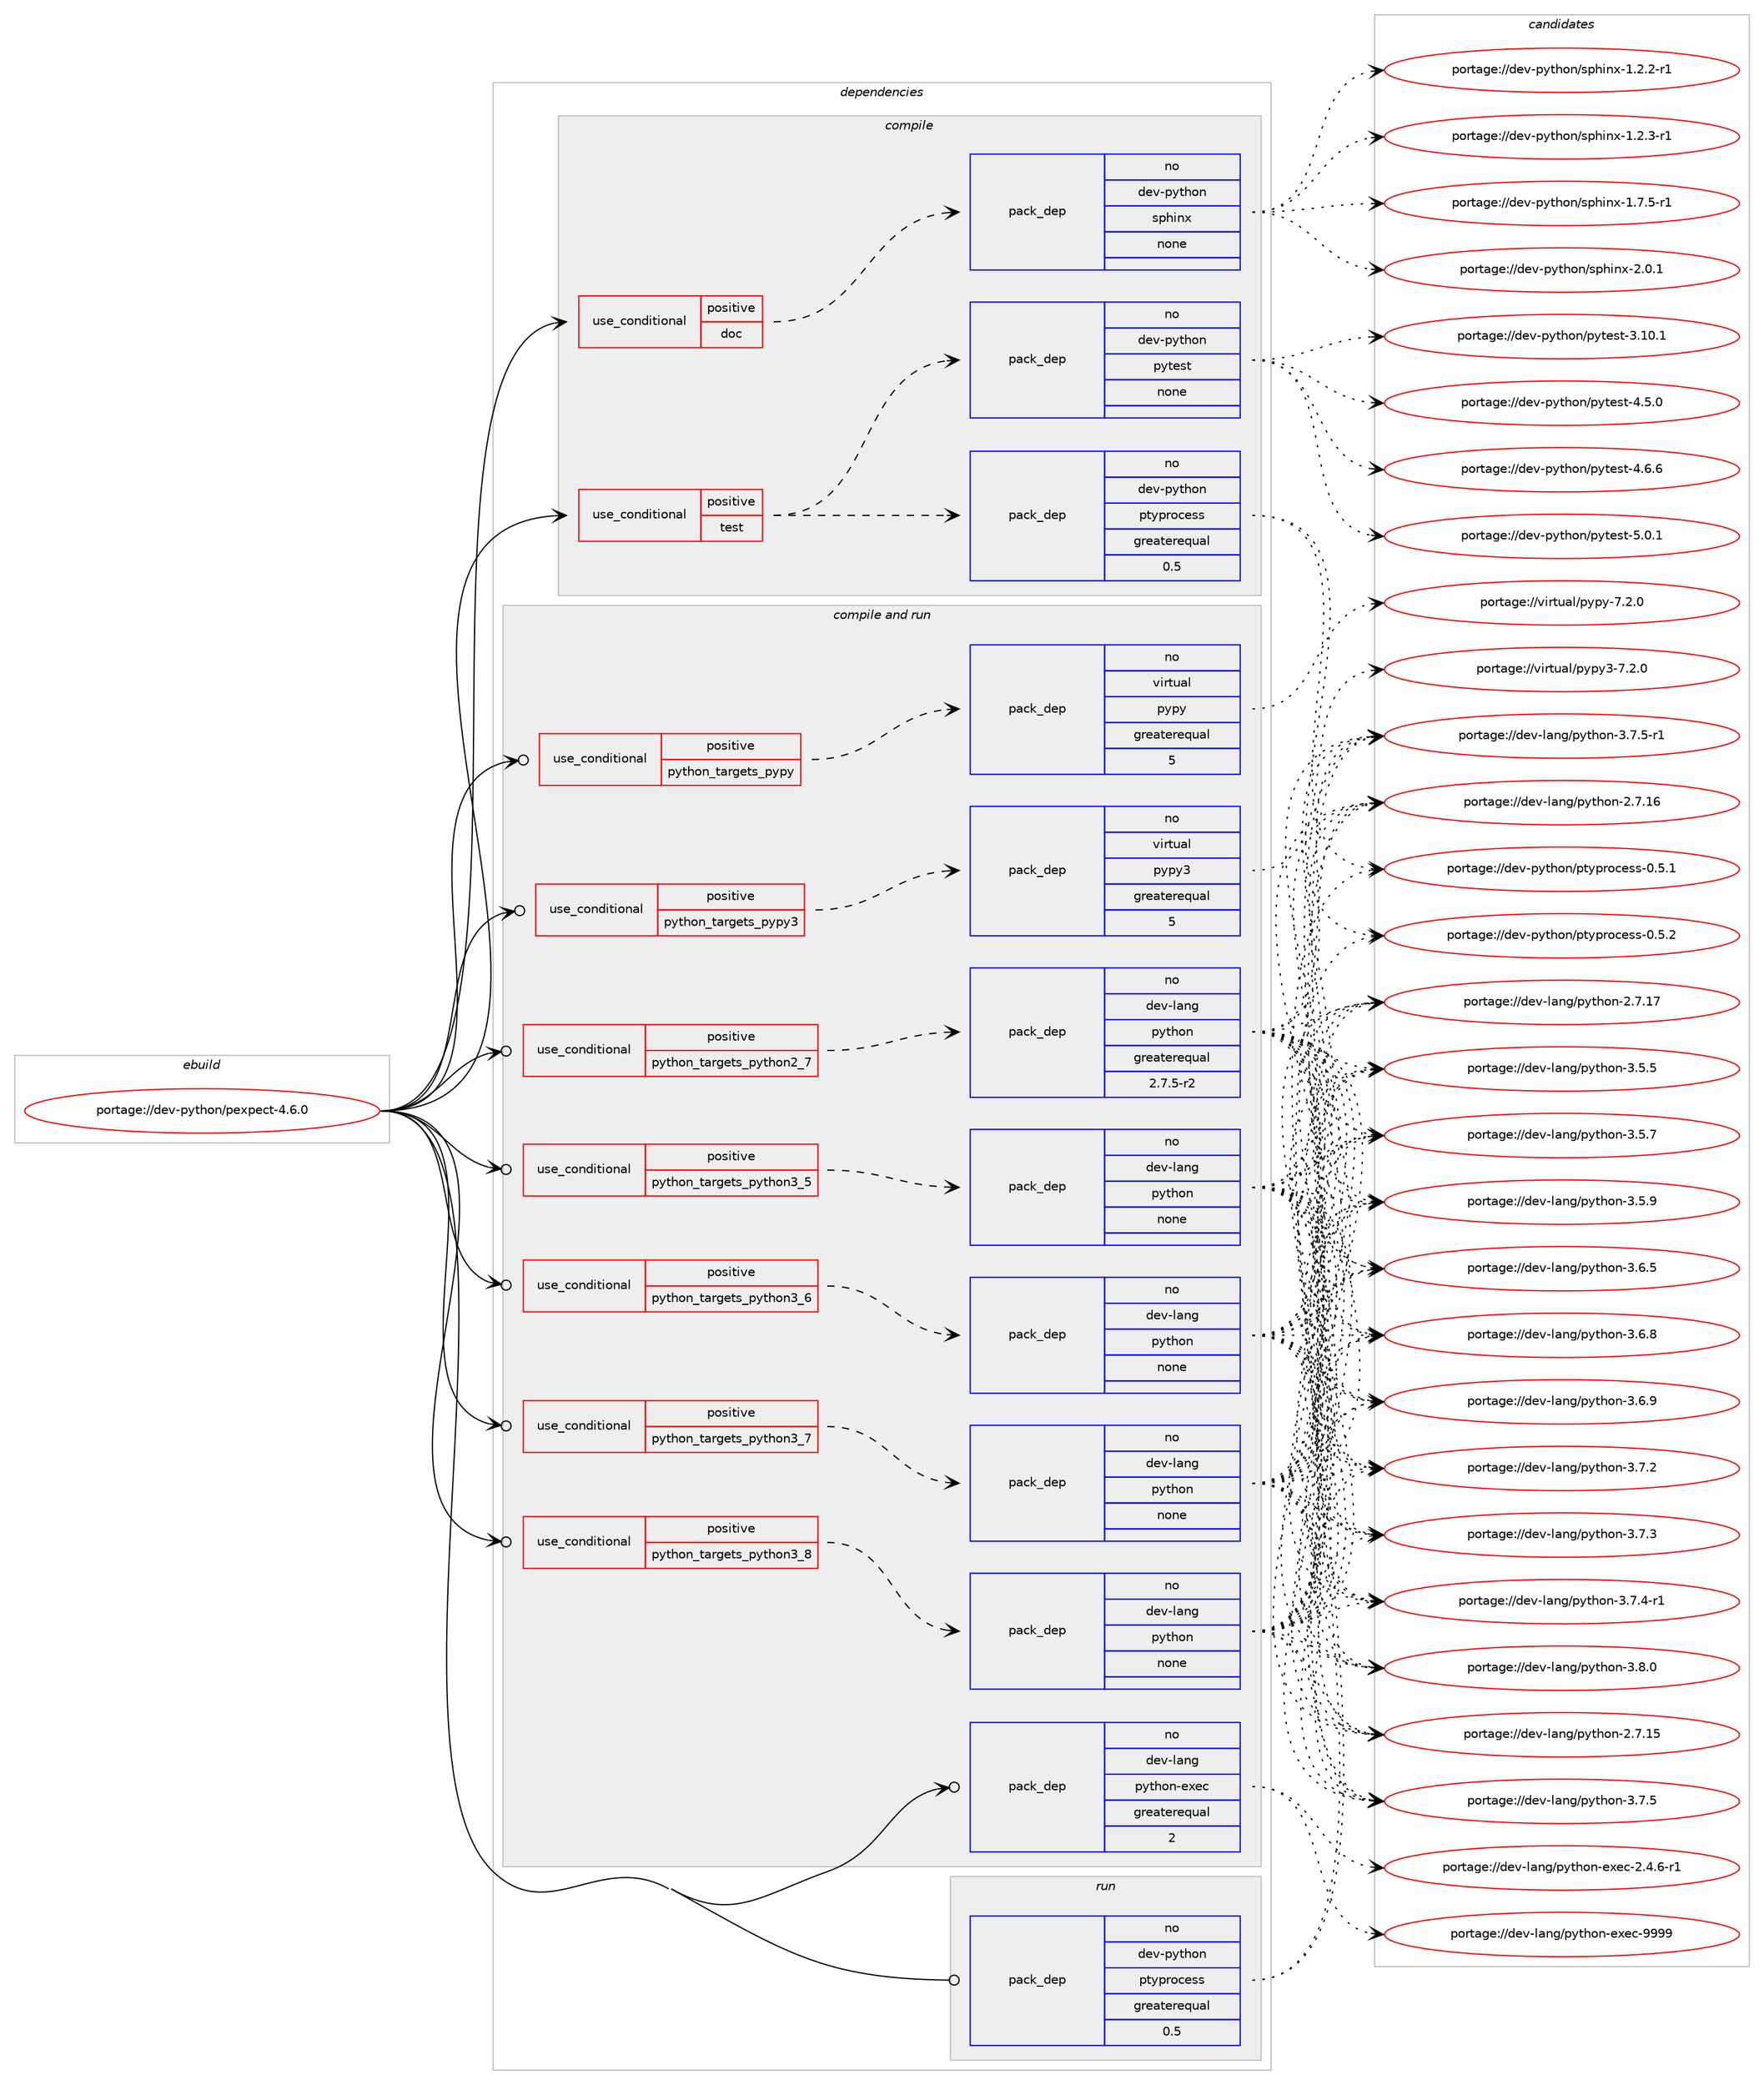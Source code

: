 digraph prolog {

# *************
# Graph options
# *************

newrank=true;
concentrate=true;
compound=true;
graph [rankdir=LR,fontname=Helvetica,fontsize=10,ranksep=1.5];#, ranksep=2.5, nodesep=0.2];
edge  [arrowhead=vee];
node  [fontname=Helvetica,fontsize=10];

# **********
# The ebuild
# **********

subgraph cluster_leftcol {
color=gray;
rank=same;
label=<<i>ebuild</i>>;
id [label="portage://dev-python/pexpect-4.6.0", color=red, width=4, href="../dev-python/pexpect-4.6.0.svg"];
}

# ****************
# The dependencies
# ****************

subgraph cluster_midcol {
color=gray;
label=<<i>dependencies</i>>;
subgraph cluster_compile {
fillcolor="#eeeeee";
style=filled;
label=<<i>compile</i>>;
subgraph cond33686 {
dependency156638 [label=<<TABLE BORDER="0" CELLBORDER="1" CELLSPACING="0" CELLPADDING="4"><TR><TD ROWSPAN="3" CELLPADDING="10">use_conditional</TD></TR><TR><TD>positive</TD></TR><TR><TD>doc</TD></TR></TABLE>>, shape=none, color=red];
subgraph pack119591 {
dependency156639 [label=<<TABLE BORDER="0" CELLBORDER="1" CELLSPACING="0" CELLPADDING="4" WIDTH="220"><TR><TD ROWSPAN="6" CELLPADDING="30">pack_dep</TD></TR><TR><TD WIDTH="110">no</TD></TR><TR><TD>dev-python</TD></TR><TR><TD>sphinx</TD></TR><TR><TD>none</TD></TR><TR><TD></TD></TR></TABLE>>, shape=none, color=blue];
}
dependency156638:e -> dependency156639:w [weight=20,style="dashed",arrowhead="vee"];
}
id:e -> dependency156638:w [weight=20,style="solid",arrowhead="vee"];
subgraph cond33687 {
dependency156640 [label=<<TABLE BORDER="0" CELLBORDER="1" CELLSPACING="0" CELLPADDING="4"><TR><TD ROWSPAN="3" CELLPADDING="10">use_conditional</TD></TR><TR><TD>positive</TD></TR><TR><TD>test</TD></TR></TABLE>>, shape=none, color=red];
subgraph pack119592 {
dependency156641 [label=<<TABLE BORDER="0" CELLBORDER="1" CELLSPACING="0" CELLPADDING="4" WIDTH="220"><TR><TD ROWSPAN="6" CELLPADDING="30">pack_dep</TD></TR><TR><TD WIDTH="110">no</TD></TR><TR><TD>dev-python</TD></TR><TR><TD>pytest</TD></TR><TR><TD>none</TD></TR><TR><TD></TD></TR></TABLE>>, shape=none, color=blue];
}
dependency156640:e -> dependency156641:w [weight=20,style="dashed",arrowhead="vee"];
subgraph pack119593 {
dependency156642 [label=<<TABLE BORDER="0" CELLBORDER="1" CELLSPACING="0" CELLPADDING="4" WIDTH="220"><TR><TD ROWSPAN="6" CELLPADDING="30">pack_dep</TD></TR><TR><TD WIDTH="110">no</TD></TR><TR><TD>dev-python</TD></TR><TR><TD>ptyprocess</TD></TR><TR><TD>greaterequal</TD></TR><TR><TD>0.5</TD></TR></TABLE>>, shape=none, color=blue];
}
dependency156640:e -> dependency156642:w [weight=20,style="dashed",arrowhead="vee"];
}
id:e -> dependency156640:w [weight=20,style="solid",arrowhead="vee"];
}
subgraph cluster_compileandrun {
fillcolor="#eeeeee";
style=filled;
label=<<i>compile and run</i>>;
subgraph cond33688 {
dependency156643 [label=<<TABLE BORDER="0" CELLBORDER="1" CELLSPACING="0" CELLPADDING="4"><TR><TD ROWSPAN="3" CELLPADDING="10">use_conditional</TD></TR><TR><TD>positive</TD></TR><TR><TD>python_targets_pypy</TD></TR></TABLE>>, shape=none, color=red];
subgraph pack119594 {
dependency156644 [label=<<TABLE BORDER="0" CELLBORDER="1" CELLSPACING="0" CELLPADDING="4" WIDTH="220"><TR><TD ROWSPAN="6" CELLPADDING="30">pack_dep</TD></TR><TR><TD WIDTH="110">no</TD></TR><TR><TD>virtual</TD></TR><TR><TD>pypy</TD></TR><TR><TD>greaterequal</TD></TR><TR><TD>5</TD></TR></TABLE>>, shape=none, color=blue];
}
dependency156643:e -> dependency156644:w [weight=20,style="dashed",arrowhead="vee"];
}
id:e -> dependency156643:w [weight=20,style="solid",arrowhead="odotvee"];
subgraph cond33689 {
dependency156645 [label=<<TABLE BORDER="0" CELLBORDER="1" CELLSPACING="0" CELLPADDING="4"><TR><TD ROWSPAN="3" CELLPADDING="10">use_conditional</TD></TR><TR><TD>positive</TD></TR><TR><TD>python_targets_pypy3</TD></TR></TABLE>>, shape=none, color=red];
subgraph pack119595 {
dependency156646 [label=<<TABLE BORDER="0" CELLBORDER="1" CELLSPACING="0" CELLPADDING="4" WIDTH="220"><TR><TD ROWSPAN="6" CELLPADDING="30">pack_dep</TD></TR><TR><TD WIDTH="110">no</TD></TR><TR><TD>virtual</TD></TR><TR><TD>pypy3</TD></TR><TR><TD>greaterequal</TD></TR><TR><TD>5</TD></TR></TABLE>>, shape=none, color=blue];
}
dependency156645:e -> dependency156646:w [weight=20,style="dashed",arrowhead="vee"];
}
id:e -> dependency156645:w [weight=20,style="solid",arrowhead="odotvee"];
subgraph cond33690 {
dependency156647 [label=<<TABLE BORDER="0" CELLBORDER="1" CELLSPACING="0" CELLPADDING="4"><TR><TD ROWSPAN="3" CELLPADDING="10">use_conditional</TD></TR><TR><TD>positive</TD></TR><TR><TD>python_targets_python2_7</TD></TR></TABLE>>, shape=none, color=red];
subgraph pack119596 {
dependency156648 [label=<<TABLE BORDER="0" CELLBORDER="1" CELLSPACING="0" CELLPADDING="4" WIDTH="220"><TR><TD ROWSPAN="6" CELLPADDING="30">pack_dep</TD></TR><TR><TD WIDTH="110">no</TD></TR><TR><TD>dev-lang</TD></TR><TR><TD>python</TD></TR><TR><TD>greaterequal</TD></TR><TR><TD>2.7.5-r2</TD></TR></TABLE>>, shape=none, color=blue];
}
dependency156647:e -> dependency156648:w [weight=20,style="dashed",arrowhead="vee"];
}
id:e -> dependency156647:w [weight=20,style="solid",arrowhead="odotvee"];
subgraph cond33691 {
dependency156649 [label=<<TABLE BORDER="0" CELLBORDER="1" CELLSPACING="0" CELLPADDING="4"><TR><TD ROWSPAN="3" CELLPADDING="10">use_conditional</TD></TR><TR><TD>positive</TD></TR><TR><TD>python_targets_python3_5</TD></TR></TABLE>>, shape=none, color=red];
subgraph pack119597 {
dependency156650 [label=<<TABLE BORDER="0" CELLBORDER="1" CELLSPACING="0" CELLPADDING="4" WIDTH="220"><TR><TD ROWSPAN="6" CELLPADDING="30">pack_dep</TD></TR><TR><TD WIDTH="110">no</TD></TR><TR><TD>dev-lang</TD></TR><TR><TD>python</TD></TR><TR><TD>none</TD></TR><TR><TD></TD></TR></TABLE>>, shape=none, color=blue];
}
dependency156649:e -> dependency156650:w [weight=20,style="dashed",arrowhead="vee"];
}
id:e -> dependency156649:w [weight=20,style="solid",arrowhead="odotvee"];
subgraph cond33692 {
dependency156651 [label=<<TABLE BORDER="0" CELLBORDER="1" CELLSPACING="0" CELLPADDING="4"><TR><TD ROWSPAN="3" CELLPADDING="10">use_conditional</TD></TR><TR><TD>positive</TD></TR><TR><TD>python_targets_python3_6</TD></TR></TABLE>>, shape=none, color=red];
subgraph pack119598 {
dependency156652 [label=<<TABLE BORDER="0" CELLBORDER="1" CELLSPACING="0" CELLPADDING="4" WIDTH="220"><TR><TD ROWSPAN="6" CELLPADDING="30">pack_dep</TD></TR><TR><TD WIDTH="110">no</TD></TR><TR><TD>dev-lang</TD></TR><TR><TD>python</TD></TR><TR><TD>none</TD></TR><TR><TD></TD></TR></TABLE>>, shape=none, color=blue];
}
dependency156651:e -> dependency156652:w [weight=20,style="dashed",arrowhead="vee"];
}
id:e -> dependency156651:w [weight=20,style="solid",arrowhead="odotvee"];
subgraph cond33693 {
dependency156653 [label=<<TABLE BORDER="0" CELLBORDER="1" CELLSPACING="0" CELLPADDING="4"><TR><TD ROWSPAN="3" CELLPADDING="10">use_conditional</TD></TR><TR><TD>positive</TD></TR><TR><TD>python_targets_python3_7</TD></TR></TABLE>>, shape=none, color=red];
subgraph pack119599 {
dependency156654 [label=<<TABLE BORDER="0" CELLBORDER="1" CELLSPACING="0" CELLPADDING="4" WIDTH="220"><TR><TD ROWSPAN="6" CELLPADDING="30">pack_dep</TD></TR><TR><TD WIDTH="110">no</TD></TR><TR><TD>dev-lang</TD></TR><TR><TD>python</TD></TR><TR><TD>none</TD></TR><TR><TD></TD></TR></TABLE>>, shape=none, color=blue];
}
dependency156653:e -> dependency156654:w [weight=20,style="dashed",arrowhead="vee"];
}
id:e -> dependency156653:w [weight=20,style="solid",arrowhead="odotvee"];
subgraph cond33694 {
dependency156655 [label=<<TABLE BORDER="0" CELLBORDER="1" CELLSPACING="0" CELLPADDING="4"><TR><TD ROWSPAN="3" CELLPADDING="10">use_conditional</TD></TR><TR><TD>positive</TD></TR><TR><TD>python_targets_python3_8</TD></TR></TABLE>>, shape=none, color=red];
subgraph pack119600 {
dependency156656 [label=<<TABLE BORDER="0" CELLBORDER="1" CELLSPACING="0" CELLPADDING="4" WIDTH="220"><TR><TD ROWSPAN="6" CELLPADDING="30">pack_dep</TD></TR><TR><TD WIDTH="110">no</TD></TR><TR><TD>dev-lang</TD></TR><TR><TD>python</TD></TR><TR><TD>none</TD></TR><TR><TD></TD></TR></TABLE>>, shape=none, color=blue];
}
dependency156655:e -> dependency156656:w [weight=20,style="dashed",arrowhead="vee"];
}
id:e -> dependency156655:w [weight=20,style="solid",arrowhead="odotvee"];
subgraph pack119601 {
dependency156657 [label=<<TABLE BORDER="0" CELLBORDER="1" CELLSPACING="0" CELLPADDING="4" WIDTH="220"><TR><TD ROWSPAN="6" CELLPADDING="30">pack_dep</TD></TR><TR><TD WIDTH="110">no</TD></TR><TR><TD>dev-lang</TD></TR><TR><TD>python-exec</TD></TR><TR><TD>greaterequal</TD></TR><TR><TD>2</TD></TR></TABLE>>, shape=none, color=blue];
}
id:e -> dependency156657:w [weight=20,style="solid",arrowhead="odotvee"];
}
subgraph cluster_run {
fillcolor="#eeeeee";
style=filled;
label=<<i>run</i>>;
subgraph pack119602 {
dependency156658 [label=<<TABLE BORDER="0" CELLBORDER="1" CELLSPACING="0" CELLPADDING="4" WIDTH="220"><TR><TD ROWSPAN="6" CELLPADDING="30">pack_dep</TD></TR><TR><TD WIDTH="110">no</TD></TR><TR><TD>dev-python</TD></TR><TR><TD>ptyprocess</TD></TR><TR><TD>greaterequal</TD></TR><TR><TD>0.5</TD></TR></TABLE>>, shape=none, color=blue];
}
id:e -> dependency156658:w [weight=20,style="solid",arrowhead="odot"];
}
}

# **************
# The candidates
# **************

subgraph cluster_choices {
rank=same;
color=gray;
label=<<i>candidates</i>>;

subgraph choice119591 {
color=black;
nodesep=1;
choiceportage10010111845112121116104111110471151121041051101204549465046504511449 [label="portage://dev-python/sphinx-1.2.2-r1", color=red, width=4,href="../dev-python/sphinx-1.2.2-r1.svg"];
choiceportage10010111845112121116104111110471151121041051101204549465046514511449 [label="portage://dev-python/sphinx-1.2.3-r1", color=red, width=4,href="../dev-python/sphinx-1.2.3-r1.svg"];
choiceportage10010111845112121116104111110471151121041051101204549465546534511449 [label="portage://dev-python/sphinx-1.7.5-r1", color=red, width=4,href="../dev-python/sphinx-1.7.5-r1.svg"];
choiceportage1001011184511212111610411111047115112104105110120455046484649 [label="portage://dev-python/sphinx-2.0.1", color=red, width=4,href="../dev-python/sphinx-2.0.1.svg"];
dependency156639:e -> choiceportage10010111845112121116104111110471151121041051101204549465046504511449:w [style=dotted,weight="100"];
dependency156639:e -> choiceportage10010111845112121116104111110471151121041051101204549465046514511449:w [style=dotted,weight="100"];
dependency156639:e -> choiceportage10010111845112121116104111110471151121041051101204549465546534511449:w [style=dotted,weight="100"];
dependency156639:e -> choiceportage1001011184511212111610411111047115112104105110120455046484649:w [style=dotted,weight="100"];
}
subgraph choice119592 {
color=black;
nodesep=1;
choiceportage100101118451121211161041111104711212111610111511645514649484649 [label="portage://dev-python/pytest-3.10.1", color=red, width=4,href="../dev-python/pytest-3.10.1.svg"];
choiceportage1001011184511212111610411111047112121116101115116455246534648 [label="portage://dev-python/pytest-4.5.0", color=red, width=4,href="../dev-python/pytest-4.5.0.svg"];
choiceportage1001011184511212111610411111047112121116101115116455246544654 [label="portage://dev-python/pytest-4.6.6", color=red, width=4,href="../dev-python/pytest-4.6.6.svg"];
choiceportage1001011184511212111610411111047112121116101115116455346484649 [label="portage://dev-python/pytest-5.0.1", color=red, width=4,href="../dev-python/pytest-5.0.1.svg"];
dependency156641:e -> choiceportage100101118451121211161041111104711212111610111511645514649484649:w [style=dotted,weight="100"];
dependency156641:e -> choiceportage1001011184511212111610411111047112121116101115116455246534648:w [style=dotted,weight="100"];
dependency156641:e -> choiceportage1001011184511212111610411111047112121116101115116455246544654:w [style=dotted,weight="100"];
dependency156641:e -> choiceportage1001011184511212111610411111047112121116101115116455346484649:w [style=dotted,weight="100"];
}
subgraph choice119593 {
color=black;
nodesep=1;
choiceportage100101118451121211161041111104711211612111211411199101115115454846534649 [label="portage://dev-python/ptyprocess-0.5.1", color=red, width=4,href="../dev-python/ptyprocess-0.5.1.svg"];
choiceportage100101118451121211161041111104711211612111211411199101115115454846534650 [label="portage://dev-python/ptyprocess-0.5.2", color=red, width=4,href="../dev-python/ptyprocess-0.5.2.svg"];
dependency156642:e -> choiceportage100101118451121211161041111104711211612111211411199101115115454846534649:w [style=dotted,weight="100"];
dependency156642:e -> choiceportage100101118451121211161041111104711211612111211411199101115115454846534650:w [style=dotted,weight="100"];
}
subgraph choice119594 {
color=black;
nodesep=1;
choiceportage1181051141161179710847112121112121455546504648 [label="portage://virtual/pypy-7.2.0", color=red, width=4,href="../virtual/pypy-7.2.0.svg"];
dependency156644:e -> choiceportage1181051141161179710847112121112121455546504648:w [style=dotted,weight="100"];
}
subgraph choice119595 {
color=black;
nodesep=1;
choiceportage118105114116117971084711212111212151455546504648 [label="portage://virtual/pypy3-7.2.0", color=red, width=4,href="../virtual/pypy3-7.2.0.svg"];
dependency156646:e -> choiceportage118105114116117971084711212111212151455546504648:w [style=dotted,weight="100"];
}
subgraph choice119596 {
color=black;
nodesep=1;
choiceportage10010111845108971101034711212111610411111045504655464953 [label="portage://dev-lang/python-2.7.15", color=red, width=4,href="../dev-lang/python-2.7.15.svg"];
choiceportage10010111845108971101034711212111610411111045504655464954 [label="portage://dev-lang/python-2.7.16", color=red, width=4,href="../dev-lang/python-2.7.16.svg"];
choiceportage10010111845108971101034711212111610411111045504655464955 [label="portage://dev-lang/python-2.7.17", color=red, width=4,href="../dev-lang/python-2.7.17.svg"];
choiceportage100101118451089711010347112121116104111110455146534653 [label="portage://dev-lang/python-3.5.5", color=red, width=4,href="../dev-lang/python-3.5.5.svg"];
choiceportage100101118451089711010347112121116104111110455146534655 [label="portage://dev-lang/python-3.5.7", color=red, width=4,href="../dev-lang/python-3.5.7.svg"];
choiceportage100101118451089711010347112121116104111110455146534657 [label="portage://dev-lang/python-3.5.9", color=red, width=4,href="../dev-lang/python-3.5.9.svg"];
choiceportage100101118451089711010347112121116104111110455146544653 [label="portage://dev-lang/python-3.6.5", color=red, width=4,href="../dev-lang/python-3.6.5.svg"];
choiceportage100101118451089711010347112121116104111110455146544656 [label="portage://dev-lang/python-3.6.8", color=red, width=4,href="../dev-lang/python-3.6.8.svg"];
choiceportage100101118451089711010347112121116104111110455146544657 [label="portage://dev-lang/python-3.6.9", color=red, width=4,href="../dev-lang/python-3.6.9.svg"];
choiceportage100101118451089711010347112121116104111110455146554650 [label="portage://dev-lang/python-3.7.2", color=red, width=4,href="../dev-lang/python-3.7.2.svg"];
choiceportage100101118451089711010347112121116104111110455146554651 [label="portage://dev-lang/python-3.7.3", color=red, width=4,href="../dev-lang/python-3.7.3.svg"];
choiceportage1001011184510897110103471121211161041111104551465546524511449 [label="portage://dev-lang/python-3.7.4-r1", color=red, width=4,href="../dev-lang/python-3.7.4-r1.svg"];
choiceportage100101118451089711010347112121116104111110455146554653 [label="portage://dev-lang/python-3.7.5", color=red, width=4,href="../dev-lang/python-3.7.5.svg"];
choiceportage1001011184510897110103471121211161041111104551465546534511449 [label="portage://dev-lang/python-3.7.5-r1", color=red, width=4,href="../dev-lang/python-3.7.5-r1.svg"];
choiceportage100101118451089711010347112121116104111110455146564648 [label="portage://dev-lang/python-3.8.0", color=red, width=4,href="../dev-lang/python-3.8.0.svg"];
dependency156648:e -> choiceportage10010111845108971101034711212111610411111045504655464953:w [style=dotted,weight="100"];
dependency156648:e -> choiceportage10010111845108971101034711212111610411111045504655464954:w [style=dotted,weight="100"];
dependency156648:e -> choiceportage10010111845108971101034711212111610411111045504655464955:w [style=dotted,weight="100"];
dependency156648:e -> choiceportage100101118451089711010347112121116104111110455146534653:w [style=dotted,weight="100"];
dependency156648:e -> choiceportage100101118451089711010347112121116104111110455146534655:w [style=dotted,weight="100"];
dependency156648:e -> choiceportage100101118451089711010347112121116104111110455146534657:w [style=dotted,weight="100"];
dependency156648:e -> choiceportage100101118451089711010347112121116104111110455146544653:w [style=dotted,weight="100"];
dependency156648:e -> choiceportage100101118451089711010347112121116104111110455146544656:w [style=dotted,weight="100"];
dependency156648:e -> choiceportage100101118451089711010347112121116104111110455146544657:w [style=dotted,weight="100"];
dependency156648:e -> choiceportage100101118451089711010347112121116104111110455146554650:w [style=dotted,weight="100"];
dependency156648:e -> choiceportage100101118451089711010347112121116104111110455146554651:w [style=dotted,weight="100"];
dependency156648:e -> choiceportage1001011184510897110103471121211161041111104551465546524511449:w [style=dotted,weight="100"];
dependency156648:e -> choiceportage100101118451089711010347112121116104111110455146554653:w [style=dotted,weight="100"];
dependency156648:e -> choiceportage1001011184510897110103471121211161041111104551465546534511449:w [style=dotted,weight="100"];
dependency156648:e -> choiceportage100101118451089711010347112121116104111110455146564648:w [style=dotted,weight="100"];
}
subgraph choice119597 {
color=black;
nodesep=1;
choiceportage10010111845108971101034711212111610411111045504655464953 [label="portage://dev-lang/python-2.7.15", color=red, width=4,href="../dev-lang/python-2.7.15.svg"];
choiceportage10010111845108971101034711212111610411111045504655464954 [label="portage://dev-lang/python-2.7.16", color=red, width=4,href="../dev-lang/python-2.7.16.svg"];
choiceportage10010111845108971101034711212111610411111045504655464955 [label="portage://dev-lang/python-2.7.17", color=red, width=4,href="../dev-lang/python-2.7.17.svg"];
choiceportage100101118451089711010347112121116104111110455146534653 [label="portage://dev-lang/python-3.5.5", color=red, width=4,href="../dev-lang/python-3.5.5.svg"];
choiceportage100101118451089711010347112121116104111110455146534655 [label="portage://dev-lang/python-3.5.7", color=red, width=4,href="../dev-lang/python-3.5.7.svg"];
choiceportage100101118451089711010347112121116104111110455146534657 [label="portage://dev-lang/python-3.5.9", color=red, width=4,href="../dev-lang/python-3.5.9.svg"];
choiceportage100101118451089711010347112121116104111110455146544653 [label="portage://dev-lang/python-3.6.5", color=red, width=4,href="../dev-lang/python-3.6.5.svg"];
choiceportage100101118451089711010347112121116104111110455146544656 [label="portage://dev-lang/python-3.6.8", color=red, width=4,href="../dev-lang/python-3.6.8.svg"];
choiceportage100101118451089711010347112121116104111110455146544657 [label="portage://dev-lang/python-3.6.9", color=red, width=4,href="../dev-lang/python-3.6.9.svg"];
choiceportage100101118451089711010347112121116104111110455146554650 [label="portage://dev-lang/python-3.7.2", color=red, width=4,href="../dev-lang/python-3.7.2.svg"];
choiceportage100101118451089711010347112121116104111110455146554651 [label="portage://dev-lang/python-3.7.3", color=red, width=4,href="../dev-lang/python-3.7.3.svg"];
choiceportage1001011184510897110103471121211161041111104551465546524511449 [label="portage://dev-lang/python-3.7.4-r1", color=red, width=4,href="../dev-lang/python-3.7.4-r1.svg"];
choiceportage100101118451089711010347112121116104111110455146554653 [label="portage://dev-lang/python-3.7.5", color=red, width=4,href="../dev-lang/python-3.7.5.svg"];
choiceportage1001011184510897110103471121211161041111104551465546534511449 [label="portage://dev-lang/python-3.7.5-r1", color=red, width=4,href="../dev-lang/python-3.7.5-r1.svg"];
choiceportage100101118451089711010347112121116104111110455146564648 [label="portage://dev-lang/python-3.8.0", color=red, width=4,href="../dev-lang/python-3.8.0.svg"];
dependency156650:e -> choiceportage10010111845108971101034711212111610411111045504655464953:w [style=dotted,weight="100"];
dependency156650:e -> choiceportage10010111845108971101034711212111610411111045504655464954:w [style=dotted,weight="100"];
dependency156650:e -> choiceportage10010111845108971101034711212111610411111045504655464955:w [style=dotted,weight="100"];
dependency156650:e -> choiceportage100101118451089711010347112121116104111110455146534653:w [style=dotted,weight="100"];
dependency156650:e -> choiceportage100101118451089711010347112121116104111110455146534655:w [style=dotted,weight="100"];
dependency156650:e -> choiceportage100101118451089711010347112121116104111110455146534657:w [style=dotted,weight="100"];
dependency156650:e -> choiceportage100101118451089711010347112121116104111110455146544653:w [style=dotted,weight="100"];
dependency156650:e -> choiceportage100101118451089711010347112121116104111110455146544656:w [style=dotted,weight="100"];
dependency156650:e -> choiceportage100101118451089711010347112121116104111110455146544657:w [style=dotted,weight="100"];
dependency156650:e -> choiceportage100101118451089711010347112121116104111110455146554650:w [style=dotted,weight="100"];
dependency156650:e -> choiceportage100101118451089711010347112121116104111110455146554651:w [style=dotted,weight="100"];
dependency156650:e -> choiceportage1001011184510897110103471121211161041111104551465546524511449:w [style=dotted,weight="100"];
dependency156650:e -> choiceportage100101118451089711010347112121116104111110455146554653:w [style=dotted,weight="100"];
dependency156650:e -> choiceportage1001011184510897110103471121211161041111104551465546534511449:w [style=dotted,weight="100"];
dependency156650:e -> choiceportage100101118451089711010347112121116104111110455146564648:w [style=dotted,weight="100"];
}
subgraph choice119598 {
color=black;
nodesep=1;
choiceportage10010111845108971101034711212111610411111045504655464953 [label="portage://dev-lang/python-2.7.15", color=red, width=4,href="../dev-lang/python-2.7.15.svg"];
choiceportage10010111845108971101034711212111610411111045504655464954 [label="portage://dev-lang/python-2.7.16", color=red, width=4,href="../dev-lang/python-2.7.16.svg"];
choiceportage10010111845108971101034711212111610411111045504655464955 [label="portage://dev-lang/python-2.7.17", color=red, width=4,href="../dev-lang/python-2.7.17.svg"];
choiceportage100101118451089711010347112121116104111110455146534653 [label="portage://dev-lang/python-3.5.5", color=red, width=4,href="../dev-lang/python-3.5.5.svg"];
choiceportage100101118451089711010347112121116104111110455146534655 [label="portage://dev-lang/python-3.5.7", color=red, width=4,href="../dev-lang/python-3.5.7.svg"];
choiceportage100101118451089711010347112121116104111110455146534657 [label="portage://dev-lang/python-3.5.9", color=red, width=4,href="../dev-lang/python-3.5.9.svg"];
choiceportage100101118451089711010347112121116104111110455146544653 [label="portage://dev-lang/python-3.6.5", color=red, width=4,href="../dev-lang/python-3.6.5.svg"];
choiceportage100101118451089711010347112121116104111110455146544656 [label="portage://dev-lang/python-3.6.8", color=red, width=4,href="../dev-lang/python-3.6.8.svg"];
choiceportage100101118451089711010347112121116104111110455146544657 [label="portage://dev-lang/python-3.6.9", color=red, width=4,href="../dev-lang/python-3.6.9.svg"];
choiceportage100101118451089711010347112121116104111110455146554650 [label="portage://dev-lang/python-3.7.2", color=red, width=4,href="../dev-lang/python-3.7.2.svg"];
choiceportage100101118451089711010347112121116104111110455146554651 [label="portage://dev-lang/python-3.7.3", color=red, width=4,href="../dev-lang/python-3.7.3.svg"];
choiceportage1001011184510897110103471121211161041111104551465546524511449 [label="portage://dev-lang/python-3.7.4-r1", color=red, width=4,href="../dev-lang/python-3.7.4-r1.svg"];
choiceportage100101118451089711010347112121116104111110455146554653 [label="portage://dev-lang/python-3.7.5", color=red, width=4,href="../dev-lang/python-3.7.5.svg"];
choiceportage1001011184510897110103471121211161041111104551465546534511449 [label="portage://dev-lang/python-3.7.5-r1", color=red, width=4,href="../dev-lang/python-3.7.5-r1.svg"];
choiceportage100101118451089711010347112121116104111110455146564648 [label="portage://dev-lang/python-3.8.0", color=red, width=4,href="../dev-lang/python-3.8.0.svg"];
dependency156652:e -> choiceportage10010111845108971101034711212111610411111045504655464953:w [style=dotted,weight="100"];
dependency156652:e -> choiceportage10010111845108971101034711212111610411111045504655464954:w [style=dotted,weight="100"];
dependency156652:e -> choiceportage10010111845108971101034711212111610411111045504655464955:w [style=dotted,weight="100"];
dependency156652:e -> choiceportage100101118451089711010347112121116104111110455146534653:w [style=dotted,weight="100"];
dependency156652:e -> choiceportage100101118451089711010347112121116104111110455146534655:w [style=dotted,weight="100"];
dependency156652:e -> choiceportage100101118451089711010347112121116104111110455146534657:w [style=dotted,weight="100"];
dependency156652:e -> choiceportage100101118451089711010347112121116104111110455146544653:w [style=dotted,weight="100"];
dependency156652:e -> choiceportage100101118451089711010347112121116104111110455146544656:w [style=dotted,weight="100"];
dependency156652:e -> choiceportage100101118451089711010347112121116104111110455146544657:w [style=dotted,weight="100"];
dependency156652:e -> choiceportage100101118451089711010347112121116104111110455146554650:w [style=dotted,weight="100"];
dependency156652:e -> choiceportage100101118451089711010347112121116104111110455146554651:w [style=dotted,weight="100"];
dependency156652:e -> choiceportage1001011184510897110103471121211161041111104551465546524511449:w [style=dotted,weight="100"];
dependency156652:e -> choiceportage100101118451089711010347112121116104111110455146554653:w [style=dotted,weight="100"];
dependency156652:e -> choiceportage1001011184510897110103471121211161041111104551465546534511449:w [style=dotted,weight="100"];
dependency156652:e -> choiceportage100101118451089711010347112121116104111110455146564648:w [style=dotted,weight="100"];
}
subgraph choice119599 {
color=black;
nodesep=1;
choiceportage10010111845108971101034711212111610411111045504655464953 [label="portage://dev-lang/python-2.7.15", color=red, width=4,href="../dev-lang/python-2.7.15.svg"];
choiceportage10010111845108971101034711212111610411111045504655464954 [label="portage://dev-lang/python-2.7.16", color=red, width=4,href="../dev-lang/python-2.7.16.svg"];
choiceportage10010111845108971101034711212111610411111045504655464955 [label="portage://dev-lang/python-2.7.17", color=red, width=4,href="../dev-lang/python-2.7.17.svg"];
choiceportage100101118451089711010347112121116104111110455146534653 [label="portage://dev-lang/python-3.5.5", color=red, width=4,href="../dev-lang/python-3.5.5.svg"];
choiceportage100101118451089711010347112121116104111110455146534655 [label="portage://dev-lang/python-3.5.7", color=red, width=4,href="../dev-lang/python-3.5.7.svg"];
choiceportage100101118451089711010347112121116104111110455146534657 [label="portage://dev-lang/python-3.5.9", color=red, width=4,href="../dev-lang/python-3.5.9.svg"];
choiceportage100101118451089711010347112121116104111110455146544653 [label="portage://dev-lang/python-3.6.5", color=red, width=4,href="../dev-lang/python-3.6.5.svg"];
choiceportage100101118451089711010347112121116104111110455146544656 [label="portage://dev-lang/python-3.6.8", color=red, width=4,href="../dev-lang/python-3.6.8.svg"];
choiceportage100101118451089711010347112121116104111110455146544657 [label="portage://dev-lang/python-3.6.9", color=red, width=4,href="../dev-lang/python-3.6.9.svg"];
choiceportage100101118451089711010347112121116104111110455146554650 [label="portage://dev-lang/python-3.7.2", color=red, width=4,href="../dev-lang/python-3.7.2.svg"];
choiceportage100101118451089711010347112121116104111110455146554651 [label="portage://dev-lang/python-3.7.3", color=red, width=4,href="../dev-lang/python-3.7.3.svg"];
choiceportage1001011184510897110103471121211161041111104551465546524511449 [label="portage://dev-lang/python-3.7.4-r1", color=red, width=4,href="../dev-lang/python-3.7.4-r1.svg"];
choiceportage100101118451089711010347112121116104111110455146554653 [label="portage://dev-lang/python-3.7.5", color=red, width=4,href="../dev-lang/python-3.7.5.svg"];
choiceportage1001011184510897110103471121211161041111104551465546534511449 [label="portage://dev-lang/python-3.7.5-r1", color=red, width=4,href="../dev-lang/python-3.7.5-r1.svg"];
choiceportage100101118451089711010347112121116104111110455146564648 [label="portage://dev-lang/python-3.8.0", color=red, width=4,href="../dev-lang/python-3.8.0.svg"];
dependency156654:e -> choiceportage10010111845108971101034711212111610411111045504655464953:w [style=dotted,weight="100"];
dependency156654:e -> choiceportage10010111845108971101034711212111610411111045504655464954:w [style=dotted,weight="100"];
dependency156654:e -> choiceportage10010111845108971101034711212111610411111045504655464955:w [style=dotted,weight="100"];
dependency156654:e -> choiceportage100101118451089711010347112121116104111110455146534653:w [style=dotted,weight="100"];
dependency156654:e -> choiceportage100101118451089711010347112121116104111110455146534655:w [style=dotted,weight="100"];
dependency156654:e -> choiceportage100101118451089711010347112121116104111110455146534657:w [style=dotted,weight="100"];
dependency156654:e -> choiceportage100101118451089711010347112121116104111110455146544653:w [style=dotted,weight="100"];
dependency156654:e -> choiceportage100101118451089711010347112121116104111110455146544656:w [style=dotted,weight="100"];
dependency156654:e -> choiceportage100101118451089711010347112121116104111110455146544657:w [style=dotted,weight="100"];
dependency156654:e -> choiceportage100101118451089711010347112121116104111110455146554650:w [style=dotted,weight="100"];
dependency156654:e -> choiceportage100101118451089711010347112121116104111110455146554651:w [style=dotted,weight="100"];
dependency156654:e -> choiceportage1001011184510897110103471121211161041111104551465546524511449:w [style=dotted,weight="100"];
dependency156654:e -> choiceportage100101118451089711010347112121116104111110455146554653:w [style=dotted,weight="100"];
dependency156654:e -> choiceportage1001011184510897110103471121211161041111104551465546534511449:w [style=dotted,weight="100"];
dependency156654:e -> choiceportage100101118451089711010347112121116104111110455146564648:w [style=dotted,weight="100"];
}
subgraph choice119600 {
color=black;
nodesep=1;
choiceportage10010111845108971101034711212111610411111045504655464953 [label="portage://dev-lang/python-2.7.15", color=red, width=4,href="../dev-lang/python-2.7.15.svg"];
choiceportage10010111845108971101034711212111610411111045504655464954 [label="portage://dev-lang/python-2.7.16", color=red, width=4,href="../dev-lang/python-2.7.16.svg"];
choiceportage10010111845108971101034711212111610411111045504655464955 [label="portage://dev-lang/python-2.7.17", color=red, width=4,href="../dev-lang/python-2.7.17.svg"];
choiceportage100101118451089711010347112121116104111110455146534653 [label="portage://dev-lang/python-3.5.5", color=red, width=4,href="../dev-lang/python-3.5.5.svg"];
choiceportage100101118451089711010347112121116104111110455146534655 [label="portage://dev-lang/python-3.5.7", color=red, width=4,href="../dev-lang/python-3.5.7.svg"];
choiceportage100101118451089711010347112121116104111110455146534657 [label="portage://dev-lang/python-3.5.9", color=red, width=4,href="../dev-lang/python-3.5.9.svg"];
choiceportage100101118451089711010347112121116104111110455146544653 [label="portage://dev-lang/python-3.6.5", color=red, width=4,href="../dev-lang/python-3.6.5.svg"];
choiceportage100101118451089711010347112121116104111110455146544656 [label="portage://dev-lang/python-3.6.8", color=red, width=4,href="../dev-lang/python-3.6.8.svg"];
choiceportage100101118451089711010347112121116104111110455146544657 [label="portage://dev-lang/python-3.6.9", color=red, width=4,href="../dev-lang/python-3.6.9.svg"];
choiceportage100101118451089711010347112121116104111110455146554650 [label="portage://dev-lang/python-3.7.2", color=red, width=4,href="../dev-lang/python-3.7.2.svg"];
choiceportage100101118451089711010347112121116104111110455146554651 [label="portage://dev-lang/python-3.7.3", color=red, width=4,href="../dev-lang/python-3.7.3.svg"];
choiceportage1001011184510897110103471121211161041111104551465546524511449 [label="portage://dev-lang/python-3.7.4-r1", color=red, width=4,href="../dev-lang/python-3.7.4-r1.svg"];
choiceportage100101118451089711010347112121116104111110455146554653 [label="portage://dev-lang/python-3.7.5", color=red, width=4,href="../dev-lang/python-3.7.5.svg"];
choiceportage1001011184510897110103471121211161041111104551465546534511449 [label="portage://dev-lang/python-3.7.5-r1", color=red, width=4,href="../dev-lang/python-3.7.5-r1.svg"];
choiceportage100101118451089711010347112121116104111110455146564648 [label="portage://dev-lang/python-3.8.0", color=red, width=4,href="../dev-lang/python-3.8.0.svg"];
dependency156656:e -> choiceportage10010111845108971101034711212111610411111045504655464953:w [style=dotted,weight="100"];
dependency156656:e -> choiceportage10010111845108971101034711212111610411111045504655464954:w [style=dotted,weight="100"];
dependency156656:e -> choiceportage10010111845108971101034711212111610411111045504655464955:w [style=dotted,weight="100"];
dependency156656:e -> choiceportage100101118451089711010347112121116104111110455146534653:w [style=dotted,weight="100"];
dependency156656:e -> choiceportage100101118451089711010347112121116104111110455146534655:w [style=dotted,weight="100"];
dependency156656:e -> choiceportage100101118451089711010347112121116104111110455146534657:w [style=dotted,weight="100"];
dependency156656:e -> choiceportage100101118451089711010347112121116104111110455146544653:w [style=dotted,weight="100"];
dependency156656:e -> choiceportage100101118451089711010347112121116104111110455146544656:w [style=dotted,weight="100"];
dependency156656:e -> choiceportage100101118451089711010347112121116104111110455146544657:w [style=dotted,weight="100"];
dependency156656:e -> choiceportage100101118451089711010347112121116104111110455146554650:w [style=dotted,weight="100"];
dependency156656:e -> choiceportage100101118451089711010347112121116104111110455146554651:w [style=dotted,weight="100"];
dependency156656:e -> choiceportage1001011184510897110103471121211161041111104551465546524511449:w [style=dotted,weight="100"];
dependency156656:e -> choiceportage100101118451089711010347112121116104111110455146554653:w [style=dotted,weight="100"];
dependency156656:e -> choiceportage1001011184510897110103471121211161041111104551465546534511449:w [style=dotted,weight="100"];
dependency156656:e -> choiceportage100101118451089711010347112121116104111110455146564648:w [style=dotted,weight="100"];
}
subgraph choice119601 {
color=black;
nodesep=1;
choiceportage10010111845108971101034711212111610411111045101120101994550465246544511449 [label="portage://dev-lang/python-exec-2.4.6-r1", color=red, width=4,href="../dev-lang/python-exec-2.4.6-r1.svg"];
choiceportage10010111845108971101034711212111610411111045101120101994557575757 [label="portage://dev-lang/python-exec-9999", color=red, width=4,href="../dev-lang/python-exec-9999.svg"];
dependency156657:e -> choiceportage10010111845108971101034711212111610411111045101120101994550465246544511449:w [style=dotted,weight="100"];
dependency156657:e -> choiceportage10010111845108971101034711212111610411111045101120101994557575757:w [style=dotted,weight="100"];
}
subgraph choice119602 {
color=black;
nodesep=1;
choiceportage100101118451121211161041111104711211612111211411199101115115454846534649 [label="portage://dev-python/ptyprocess-0.5.1", color=red, width=4,href="../dev-python/ptyprocess-0.5.1.svg"];
choiceportage100101118451121211161041111104711211612111211411199101115115454846534650 [label="portage://dev-python/ptyprocess-0.5.2", color=red, width=4,href="../dev-python/ptyprocess-0.5.2.svg"];
dependency156658:e -> choiceportage100101118451121211161041111104711211612111211411199101115115454846534649:w [style=dotted,weight="100"];
dependency156658:e -> choiceportage100101118451121211161041111104711211612111211411199101115115454846534650:w [style=dotted,weight="100"];
}
}

}
